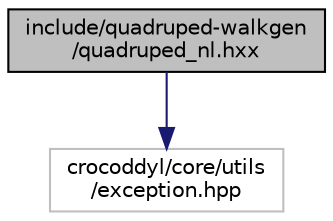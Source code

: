 digraph "include/quadruped-walkgen/quadruped_nl.hxx"
{
  edge [fontname="Helvetica",fontsize="10",labelfontname="Helvetica",labelfontsize="10"];
  node [fontname="Helvetica",fontsize="10",shape=record];
  Node0 [label="include/quadruped-walkgen\l/quadruped_nl.hxx",height=0.2,width=0.4,color="black", fillcolor="grey75", style="filled", fontcolor="black"];
  Node0 -> Node1 [color="midnightblue",fontsize="10",style="solid",fontname="Helvetica"];
  Node1 [label="crocoddyl/core/utils\l/exception.hpp",height=0.2,width=0.4,color="grey75", fillcolor="white", style="filled"];
}
